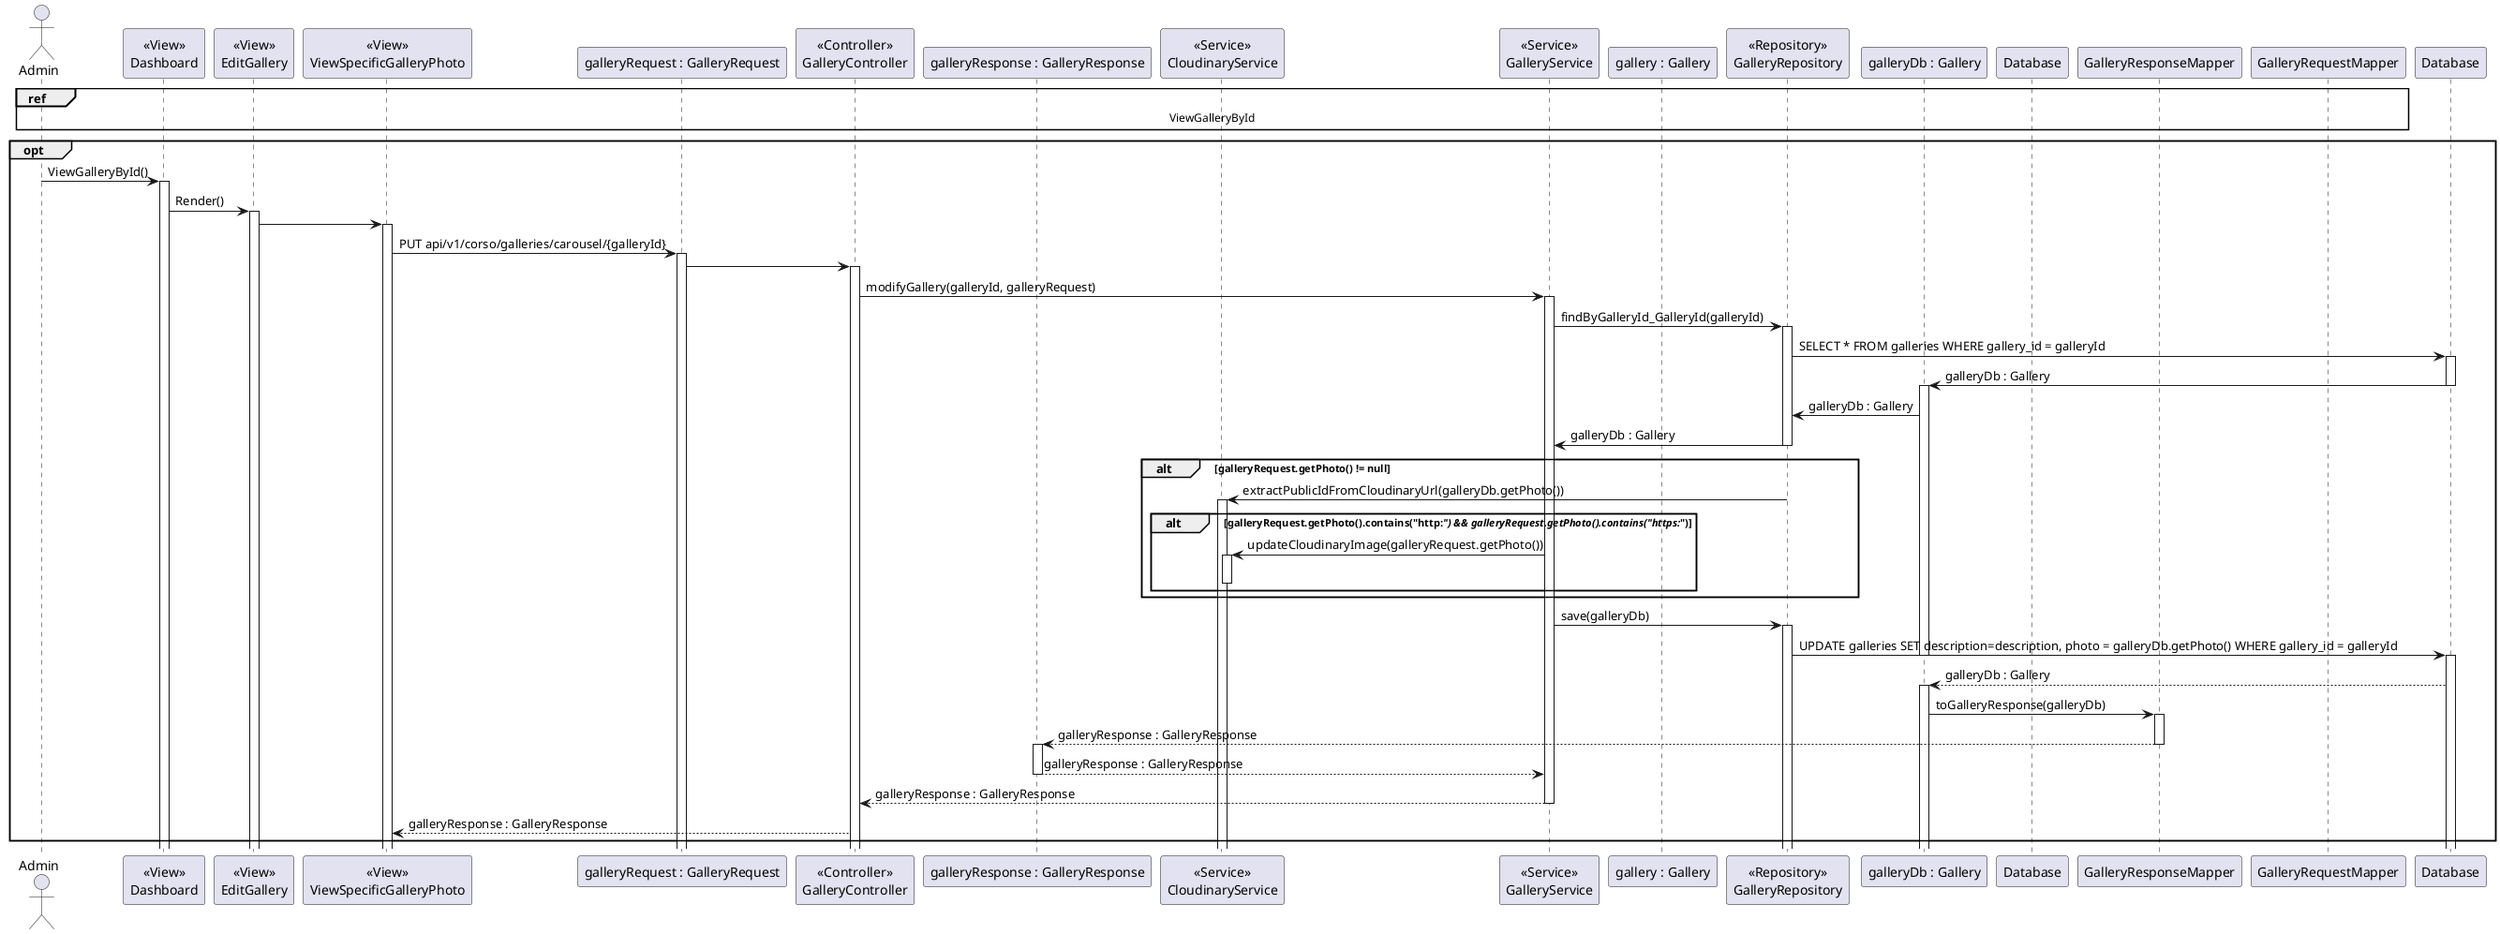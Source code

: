 @startuml
actor Admin

participant "<<View>>\nDashboard" as DashB

participant "<<View>>\nEditGallery" as ModifyAGallery

participant "<<View>>\nViewSpecificGalleryPhoto" as ViewSpecificGalleryPhoto

participant "galleryRequest : GalleryRequest" as GalleryRequest

participant "<<Controller>>\nGalleryController" as GalleryController

participant "galleryResponse : GalleryResponse" as GalleryResponse

participant "<<Service>>\nCloudinaryService" as CloudinaryService

participant "<<Service>>\nGalleryService" as GalleryService

participant "gallery : Gallery" as Gallery

participant "<<Repository>>\nGalleryRepository" as GalleryRepository

participant "galleryDb : Gallery" as GalleryDb

participant "Database" as Db

participant "GalleryResponseMapper" as GalleryResponseMapper

participant "GalleryRequestMapper" as GalleryRequestMapper

ref over Admin, DashB, ModifyAGallery, ViewSpecificGalleryPhoto, GalleryRequest, GalleryController, GalleryResponse, CloudinaryService, GalleryService, Gallery, GalleryRepository, GalleryDb, Db, GalleryResponseMapper, GalleryRequestMapper
    ViewGalleryById
end ref

opt
Admin -> DashB : ViewGalleryById()
activate DashB

DashB -> ModifyAGallery : Render()
activate ModifyAGallery

ModifyAGallery -> ViewSpecificGalleryPhoto
activate ViewSpecificGalleryPhoto

ViewSpecificGalleryPhoto -> GalleryRequest : PUT api/v1/corso/galleries/carousel/{galleryId}
activate GalleryRequest

GalleryRequest -> GalleryController
activate GalleryController

GalleryController -> GalleryService: modifyGallery(galleryId, galleryRequest)
activate GalleryService

GalleryService -> GalleryRepository: findByGalleryId_GalleryId(galleryId)
activate GalleryRepository

GalleryRepository -> Database: SELECT * FROM galleries WHERE gallery_id = galleryId
activate Database

Database -> GalleryDb : galleryDb : Gallery

deactivate Database

activate GalleryDb

GalleryDb -> GalleryRepository : galleryDb : Gallery

GalleryRepository -> GalleryService : galleryDb : Gallery

deactivate GalleryRepository

alt galleryRequest.getPhoto() != null

         GalleryRepository -> CloudinaryService : extractPublicIdFromCloudinaryUrl(galleryDb.getPhoto())
         activate CloudinaryService

    alt galleryRequest.getPhoto().contains("http://") && galleryRequest.getPhoto().contains("https://")
        GalleryService -> CloudinaryService : updateCloudinaryImage(galleryRequest.getPhoto())
        activate CloudinaryService

        deactivate CloudinaryService

    end

end

GalleryService -> GalleryRepository : save(galleryDb)

activate GalleryRepository
GalleryRepository -> Database : UPDATE galleries SET description=description, photo = galleryDb.getPhoto() WHERE gallery_id = galleryId
deactivate GalleryDb
activate Database

Database --> GalleryDb : galleryDb : Gallery

activate GalleryDb

GalleryDb -> GalleryResponseMapper : toGalleryResponse(galleryDb)

activate GalleryResponseMapper

GalleryResponseMapper --> GalleryResponse : galleryResponse : GalleryResponse

deactivate GalleryResponseMapper

activate GalleryResponse

GalleryResponse --> GalleryService : galleryResponse : GalleryResponse

deactivate GalleryResponse

GalleryService --> GalleryController : galleryResponse : GalleryResponse

deactivate GalleryService

GalleryController --> ViewSpecificGalleryPhoto : galleryResponse : GalleryResponse

end opt

@enduml